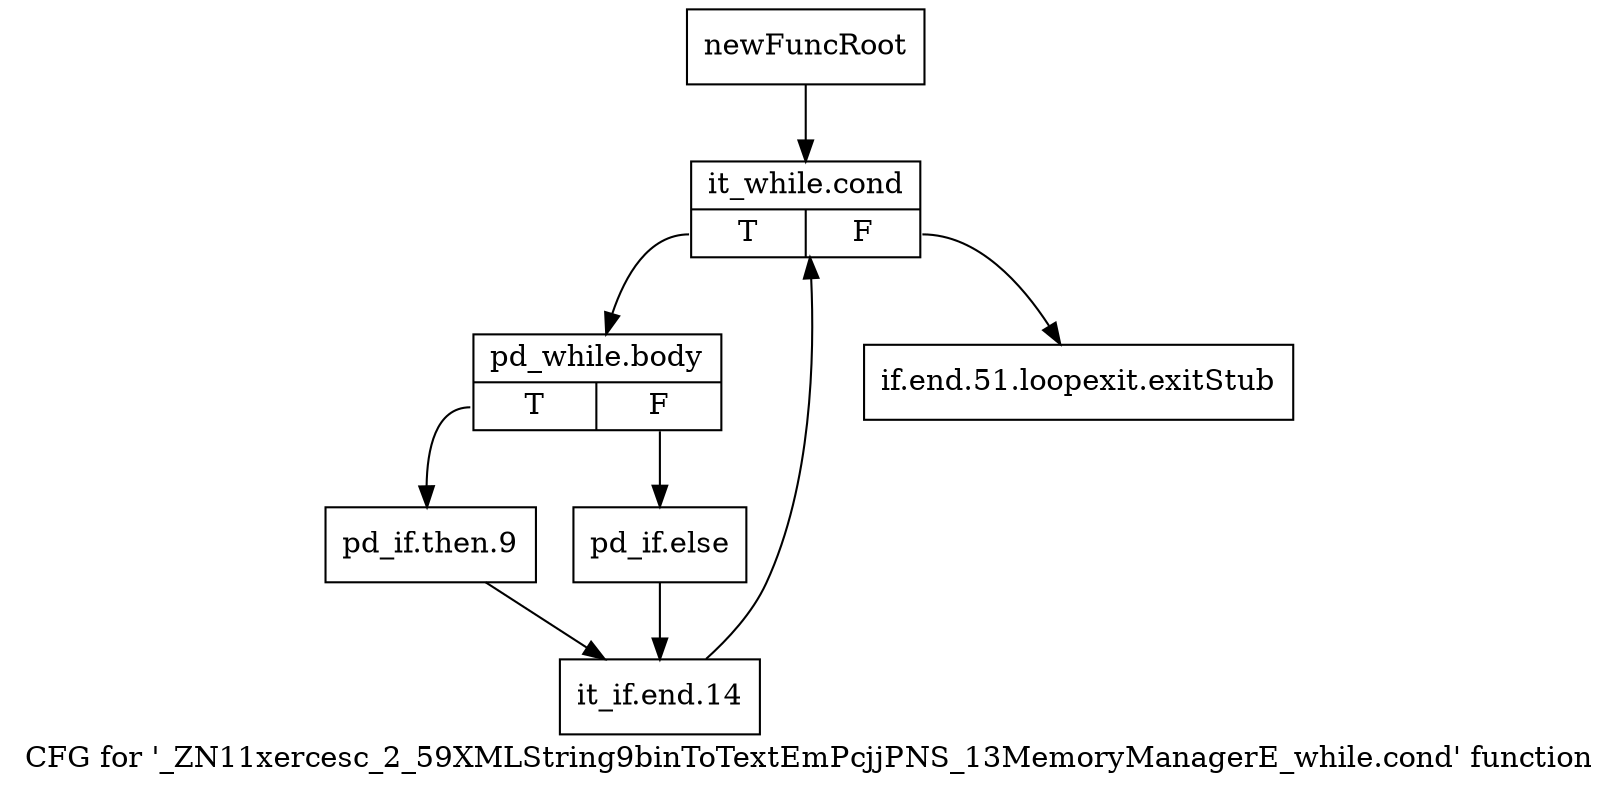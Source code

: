 digraph "CFG for '_ZN11xercesc_2_59XMLString9binToTextEmPcjjPNS_13MemoryManagerE_while.cond' function" {
	label="CFG for '_ZN11xercesc_2_59XMLString9binToTextEmPcjjPNS_13MemoryManagerE_while.cond' function";

	Node0x9b46e50 [shape=record,label="{newFuncRoot}"];
	Node0x9b46e50 -> Node0x9b46ef0;
	Node0x9b46ea0 [shape=record,label="{if.end.51.loopexit.exitStub}"];
	Node0x9b46ef0 [shape=record,label="{it_while.cond|{<s0>T|<s1>F}}"];
	Node0x9b46ef0:s0 -> Node0x9b46f40;
	Node0x9b46ef0:s1 -> Node0x9b46ea0;
	Node0x9b46f40 [shape=record,label="{pd_while.body|{<s0>T|<s1>F}}"];
	Node0x9b46f40:s0 -> Node0x9b46fe0;
	Node0x9b46f40:s1 -> Node0x9b46f90;
	Node0x9b46f90 [shape=record,label="{pd_if.else}"];
	Node0x9b46f90 -> Node0x9b47030;
	Node0x9b46fe0 [shape=record,label="{pd_if.then.9}"];
	Node0x9b46fe0 -> Node0x9b47030;
	Node0x9b47030 [shape=record,label="{it_if.end.14}"];
	Node0x9b47030 -> Node0x9b46ef0;
}
